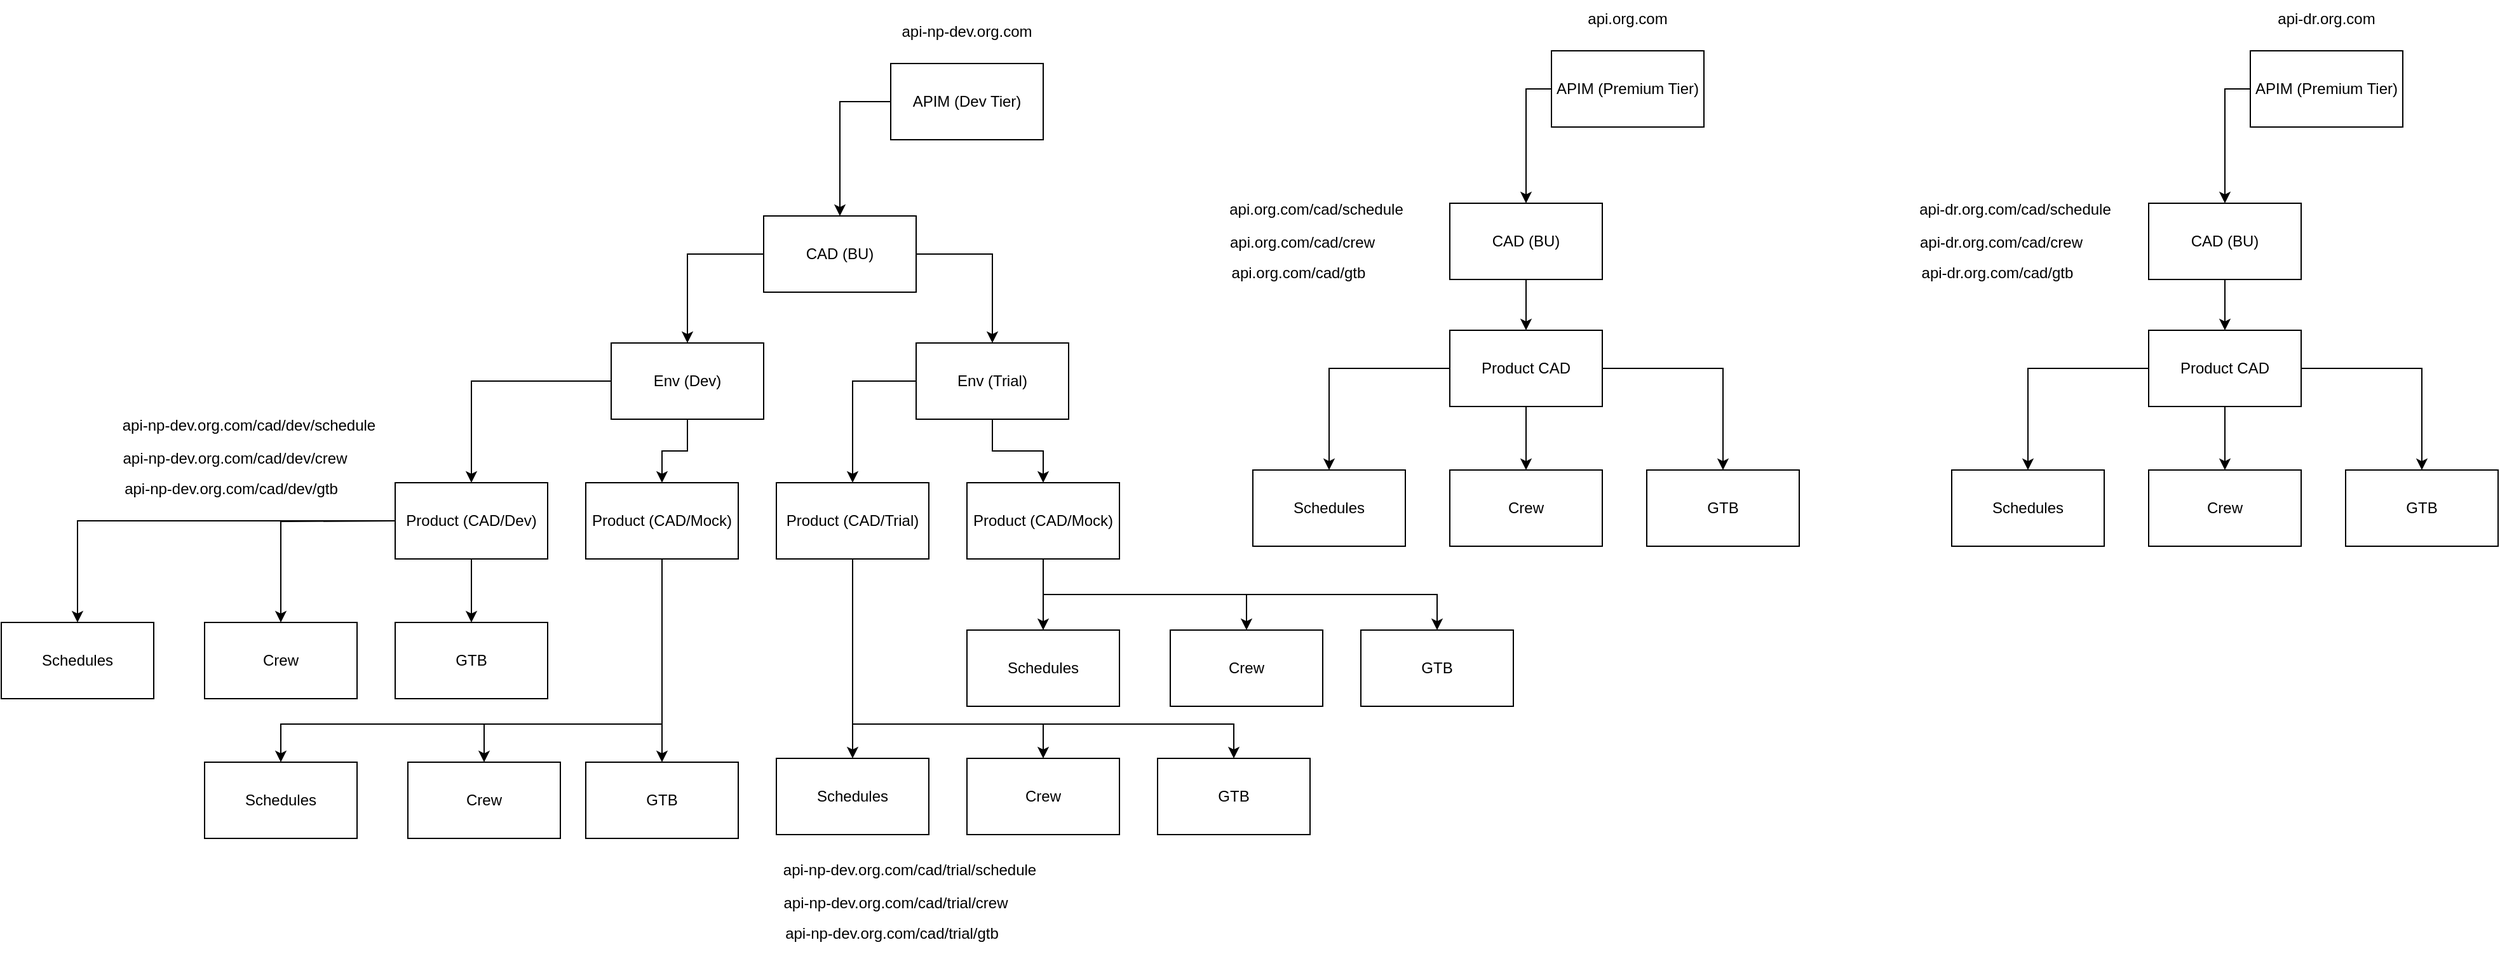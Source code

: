 <mxfile version="28.2.5">
  <diagram name="Page-1" id="3matBruSAcgj6_KvUqIw">
    <mxGraphModel dx="2117" dy="1147" grid="1" gridSize="10" guides="1" tooltips="1" connect="1" arrows="1" fold="1" page="1" pageScale="1" pageWidth="1100" pageHeight="850" math="0" shadow="0">
      <root>
        <mxCell id="0" />
        <mxCell id="1" parent="0" />
        <mxCell id="Lt6OHq9H0NEp2cN9ZZlA-36" style="edgeStyle=orthogonalEdgeStyle;rounded=0;orthogonalLoop=1;jettySize=auto;html=1;exitX=0;exitY=0.5;exitDx=0;exitDy=0;entryX=0.5;entryY=0;entryDx=0;entryDy=0;" edge="1" parent="1" source="Lt6OHq9H0NEp2cN9ZZlA-1" target="Lt6OHq9H0NEp2cN9ZZlA-2">
          <mxGeometry relative="1" as="geometry" />
        </mxCell>
        <mxCell id="Lt6OHq9H0NEp2cN9ZZlA-1" value="APIM (Dev Tier)" style="rounded=0;whiteSpace=wrap;html=1;" vertex="1" parent="1">
          <mxGeometry x="200" y="120" width="120" height="60" as="geometry" />
        </mxCell>
        <mxCell id="Lt6OHq9H0NEp2cN9ZZlA-37" style="edgeStyle=orthogonalEdgeStyle;rounded=0;orthogonalLoop=1;jettySize=auto;html=1;exitX=0;exitY=0.5;exitDx=0;exitDy=0;entryX=0.5;entryY=0;entryDx=0;entryDy=0;" edge="1" parent="1" source="Lt6OHq9H0NEp2cN9ZZlA-2" target="Lt6OHq9H0NEp2cN9ZZlA-3">
          <mxGeometry relative="1" as="geometry" />
        </mxCell>
        <mxCell id="Lt6OHq9H0NEp2cN9ZZlA-38" style="edgeStyle=orthogonalEdgeStyle;rounded=0;orthogonalLoop=1;jettySize=auto;html=1;exitX=1;exitY=0.5;exitDx=0;exitDy=0;entryX=0.5;entryY=0;entryDx=0;entryDy=0;" edge="1" parent="1" source="Lt6OHq9H0NEp2cN9ZZlA-2" target="Lt6OHq9H0NEp2cN9ZZlA-4">
          <mxGeometry relative="1" as="geometry" />
        </mxCell>
        <mxCell id="Lt6OHq9H0NEp2cN9ZZlA-2" value="CAD (BU)" style="rounded=0;whiteSpace=wrap;html=1;" vertex="1" parent="1">
          <mxGeometry x="100" y="240" width="120" height="60" as="geometry" />
        </mxCell>
        <mxCell id="Lt6OHq9H0NEp2cN9ZZlA-39" style="edgeStyle=orthogonalEdgeStyle;rounded=0;orthogonalLoop=1;jettySize=auto;html=1;exitX=0;exitY=0.5;exitDx=0;exitDy=0;entryX=0.5;entryY=0;entryDx=0;entryDy=0;" edge="1" parent="1" source="Lt6OHq9H0NEp2cN9ZZlA-3" target="Lt6OHq9H0NEp2cN9ZZlA-5">
          <mxGeometry relative="1" as="geometry" />
        </mxCell>
        <mxCell id="Lt6OHq9H0NEp2cN9ZZlA-40" style="edgeStyle=orthogonalEdgeStyle;rounded=0;orthogonalLoop=1;jettySize=auto;html=1;exitX=0.5;exitY=1;exitDx=0;exitDy=0;entryX=0.5;entryY=0;entryDx=0;entryDy=0;" edge="1" parent="1" source="Lt6OHq9H0NEp2cN9ZZlA-3" target="Lt6OHq9H0NEp2cN9ZZlA-6">
          <mxGeometry relative="1" as="geometry" />
        </mxCell>
        <mxCell id="Lt6OHq9H0NEp2cN9ZZlA-3" value="Env (Dev)" style="rounded=0;whiteSpace=wrap;html=1;" vertex="1" parent="1">
          <mxGeometry x="-20" y="340" width="120" height="60" as="geometry" />
        </mxCell>
        <mxCell id="Lt6OHq9H0NEp2cN9ZZlA-41" style="edgeStyle=orthogonalEdgeStyle;rounded=0;orthogonalLoop=1;jettySize=auto;html=1;exitX=0;exitY=0.5;exitDx=0;exitDy=0;entryX=0.5;entryY=0;entryDx=0;entryDy=0;" edge="1" parent="1" source="Lt6OHq9H0NEp2cN9ZZlA-4" target="Lt6OHq9H0NEp2cN9ZZlA-7">
          <mxGeometry relative="1" as="geometry" />
        </mxCell>
        <mxCell id="Lt6OHq9H0NEp2cN9ZZlA-42" style="edgeStyle=orthogonalEdgeStyle;rounded=0;orthogonalLoop=1;jettySize=auto;html=1;exitX=0.5;exitY=1;exitDx=0;exitDy=0;entryX=0.5;entryY=0;entryDx=0;entryDy=0;" edge="1" parent="1" source="Lt6OHq9H0NEp2cN9ZZlA-4" target="Lt6OHq9H0NEp2cN9ZZlA-11">
          <mxGeometry relative="1" as="geometry" />
        </mxCell>
        <mxCell id="Lt6OHq9H0NEp2cN9ZZlA-4" value="Env (Trial)" style="rounded=0;whiteSpace=wrap;html=1;" vertex="1" parent="1">
          <mxGeometry x="220" y="340" width="120" height="60" as="geometry" />
        </mxCell>
        <mxCell id="Lt6OHq9H0NEp2cN9ZZlA-43" style="edgeStyle=orthogonalEdgeStyle;rounded=0;orthogonalLoop=1;jettySize=auto;html=1;exitX=0;exitY=0.5;exitDx=0;exitDy=0;entryX=0.5;entryY=0;entryDx=0;entryDy=0;" edge="1" parent="1" source="Lt6OHq9H0NEp2cN9ZZlA-5" target="Lt6OHq9H0NEp2cN9ZZlA-15">
          <mxGeometry relative="1" as="geometry" />
        </mxCell>
        <mxCell id="Lt6OHq9H0NEp2cN9ZZlA-45" style="edgeStyle=orthogonalEdgeStyle;rounded=0;orthogonalLoop=1;jettySize=auto;html=1;exitX=0.5;exitY=1;exitDx=0;exitDy=0;entryX=0.5;entryY=0;entryDx=0;entryDy=0;" edge="1" parent="1" source="Lt6OHq9H0NEp2cN9ZZlA-5" target="Lt6OHq9H0NEp2cN9ZZlA-17">
          <mxGeometry relative="1" as="geometry" />
        </mxCell>
        <mxCell id="Lt6OHq9H0NEp2cN9ZZlA-5" value="Product (CAD/Dev)" style="rounded=0;whiteSpace=wrap;html=1;" vertex="1" parent="1">
          <mxGeometry x="-190" y="450" width="120" height="60" as="geometry" />
        </mxCell>
        <mxCell id="Lt6OHq9H0NEp2cN9ZZlA-46" style="edgeStyle=orthogonalEdgeStyle;rounded=0;orthogonalLoop=1;jettySize=auto;html=1;exitX=0.5;exitY=1;exitDx=0;exitDy=0;entryX=0.5;entryY=0;entryDx=0;entryDy=0;" edge="1" parent="1" source="Lt6OHq9H0NEp2cN9ZZlA-6" target="Lt6OHq9H0NEp2cN9ZZlA-18">
          <mxGeometry relative="1" as="geometry">
            <Array as="points">
              <mxPoint x="20" y="640" />
              <mxPoint x="-280" y="640" />
            </Array>
          </mxGeometry>
        </mxCell>
        <mxCell id="Lt6OHq9H0NEp2cN9ZZlA-48" style="edgeStyle=orthogonalEdgeStyle;rounded=0;orthogonalLoop=1;jettySize=auto;html=1;exitX=0.5;exitY=1;exitDx=0;exitDy=0;" edge="1" parent="1" source="Lt6OHq9H0NEp2cN9ZZlA-6" target="Lt6OHq9H0NEp2cN9ZZlA-19">
          <mxGeometry relative="1" as="geometry">
            <Array as="points">
              <mxPoint x="20" y="640" />
              <mxPoint x="-120" y="640" />
            </Array>
          </mxGeometry>
        </mxCell>
        <mxCell id="Lt6OHq9H0NEp2cN9ZZlA-49" style="edgeStyle=orthogonalEdgeStyle;rounded=0;orthogonalLoop=1;jettySize=auto;html=1;exitX=0.5;exitY=1;exitDx=0;exitDy=0;entryX=0.5;entryY=0;entryDx=0;entryDy=0;" edge="1" parent="1" source="Lt6OHq9H0NEp2cN9ZZlA-6" target="Lt6OHq9H0NEp2cN9ZZlA-20">
          <mxGeometry relative="1" as="geometry">
            <Array as="points">
              <mxPoint x="20" y="670" />
            </Array>
          </mxGeometry>
        </mxCell>
        <mxCell id="Lt6OHq9H0NEp2cN9ZZlA-6" value="Product (CAD/Mock)" style="rounded=0;whiteSpace=wrap;html=1;" vertex="1" parent="1">
          <mxGeometry x="-40" y="450" width="120" height="60" as="geometry" />
        </mxCell>
        <mxCell id="Lt6OHq9H0NEp2cN9ZZlA-53" style="edgeStyle=orthogonalEdgeStyle;rounded=0;orthogonalLoop=1;jettySize=auto;html=1;exitX=0.5;exitY=1;exitDx=0;exitDy=0;entryX=0.5;entryY=0;entryDx=0;entryDy=0;" edge="1" parent="1" source="Lt6OHq9H0NEp2cN9ZZlA-7" target="Lt6OHq9H0NEp2cN9ZZlA-30">
          <mxGeometry relative="1" as="geometry">
            <Array as="points">
              <mxPoint x="170" y="667" />
            </Array>
          </mxGeometry>
        </mxCell>
        <mxCell id="Lt6OHq9H0NEp2cN9ZZlA-54" style="edgeStyle=orthogonalEdgeStyle;rounded=0;orthogonalLoop=1;jettySize=auto;html=1;exitX=0.5;exitY=1;exitDx=0;exitDy=0;entryX=0.5;entryY=0;entryDx=0;entryDy=0;" edge="1" parent="1" source="Lt6OHq9H0NEp2cN9ZZlA-7" target="Lt6OHq9H0NEp2cN9ZZlA-31">
          <mxGeometry relative="1" as="geometry">
            <Array as="points">
              <mxPoint x="170" y="640" />
              <mxPoint x="320" y="640" />
            </Array>
          </mxGeometry>
        </mxCell>
        <mxCell id="Lt6OHq9H0NEp2cN9ZZlA-55" style="edgeStyle=orthogonalEdgeStyle;rounded=0;orthogonalLoop=1;jettySize=auto;html=1;exitX=0.75;exitY=1;exitDx=0;exitDy=0;entryX=0.5;entryY=0;entryDx=0;entryDy=0;" edge="1" parent="1" source="Lt6OHq9H0NEp2cN9ZZlA-7" target="Lt6OHq9H0NEp2cN9ZZlA-32">
          <mxGeometry relative="1" as="geometry">
            <Array as="points">
              <mxPoint x="170" y="510" />
              <mxPoint x="170" y="640" />
              <mxPoint x="470" y="640" />
            </Array>
          </mxGeometry>
        </mxCell>
        <mxCell id="Lt6OHq9H0NEp2cN9ZZlA-7" value="Product (CAD/Trial)" style="rounded=0;whiteSpace=wrap;html=1;" vertex="1" parent="1">
          <mxGeometry x="110" y="450" width="120" height="60" as="geometry" />
        </mxCell>
        <mxCell id="Lt6OHq9H0NEp2cN9ZZlA-50" style="edgeStyle=orthogonalEdgeStyle;rounded=0;orthogonalLoop=1;jettySize=auto;html=1;exitX=0.5;exitY=1;exitDx=0;exitDy=0;entryX=0.5;entryY=0;entryDx=0;entryDy=0;" edge="1" parent="1" source="Lt6OHq9H0NEp2cN9ZZlA-11" target="Lt6OHq9H0NEp2cN9ZZlA-35">
          <mxGeometry relative="1" as="geometry" />
        </mxCell>
        <mxCell id="Lt6OHq9H0NEp2cN9ZZlA-51" style="edgeStyle=orthogonalEdgeStyle;rounded=0;orthogonalLoop=1;jettySize=auto;html=1;exitX=0.5;exitY=1;exitDx=0;exitDy=0;entryX=0.5;entryY=0;entryDx=0;entryDy=0;" edge="1" parent="1" source="Lt6OHq9H0NEp2cN9ZZlA-11" target="Lt6OHq9H0NEp2cN9ZZlA-34">
          <mxGeometry relative="1" as="geometry" />
        </mxCell>
        <mxCell id="Lt6OHq9H0NEp2cN9ZZlA-52" style="edgeStyle=orthogonalEdgeStyle;rounded=0;orthogonalLoop=1;jettySize=auto;html=1;exitX=0.5;exitY=1;exitDx=0;exitDy=0;entryX=0.5;entryY=0;entryDx=0;entryDy=0;" edge="1" parent="1" source="Lt6OHq9H0NEp2cN9ZZlA-11" target="Lt6OHq9H0NEp2cN9ZZlA-33">
          <mxGeometry relative="1" as="geometry" />
        </mxCell>
        <mxCell id="Lt6OHq9H0NEp2cN9ZZlA-11" value="Product (CAD/Mock)" style="rounded=0;whiteSpace=wrap;html=1;" vertex="1" parent="1">
          <mxGeometry x="260" y="450" width="120" height="60" as="geometry" />
        </mxCell>
        <mxCell id="Lt6OHq9H0NEp2cN9ZZlA-56" style="edgeStyle=orthogonalEdgeStyle;rounded=0;orthogonalLoop=1;jettySize=auto;html=1;exitX=0;exitY=0.5;exitDx=0;exitDy=0;entryX=0.5;entryY=0;entryDx=0;entryDy=0;" edge="1" parent="1" source="Lt6OHq9H0NEp2cN9ZZlA-12" target="Lt6OHq9H0NEp2cN9ZZlA-13">
          <mxGeometry relative="1" as="geometry" />
        </mxCell>
        <mxCell id="Lt6OHq9H0NEp2cN9ZZlA-12" value="APIM (Premium Tier)" style="rounded=0;whiteSpace=wrap;html=1;" vertex="1" parent="1">
          <mxGeometry x="720" y="110" width="120" height="60" as="geometry" />
        </mxCell>
        <mxCell id="Lt6OHq9H0NEp2cN9ZZlA-57" style="edgeStyle=orthogonalEdgeStyle;rounded=0;orthogonalLoop=1;jettySize=auto;html=1;exitX=0.5;exitY=1;exitDx=0;exitDy=0;entryX=0.5;entryY=0;entryDx=0;entryDy=0;" edge="1" parent="1" source="Lt6OHq9H0NEp2cN9ZZlA-13" target="Lt6OHq9H0NEp2cN9ZZlA-14">
          <mxGeometry relative="1" as="geometry" />
        </mxCell>
        <mxCell id="Lt6OHq9H0NEp2cN9ZZlA-13" value="CAD (BU)" style="rounded=0;whiteSpace=wrap;html=1;" vertex="1" parent="1">
          <mxGeometry x="640" y="230" width="120" height="60" as="geometry" />
        </mxCell>
        <mxCell id="Lt6OHq9H0NEp2cN9ZZlA-58" style="edgeStyle=orthogonalEdgeStyle;rounded=0;orthogonalLoop=1;jettySize=auto;html=1;exitX=0;exitY=0.5;exitDx=0;exitDy=0;entryX=0.5;entryY=0;entryDx=0;entryDy=0;" edge="1" parent="1" source="Lt6OHq9H0NEp2cN9ZZlA-14" target="Lt6OHq9H0NEp2cN9ZZlA-27">
          <mxGeometry relative="1" as="geometry" />
        </mxCell>
        <mxCell id="Lt6OHq9H0NEp2cN9ZZlA-59" style="edgeStyle=orthogonalEdgeStyle;rounded=0;orthogonalLoop=1;jettySize=auto;html=1;exitX=0.5;exitY=1;exitDx=0;exitDy=0;entryX=0.5;entryY=0;entryDx=0;entryDy=0;" edge="1" parent="1" source="Lt6OHq9H0NEp2cN9ZZlA-14" target="Lt6OHq9H0NEp2cN9ZZlA-28">
          <mxGeometry relative="1" as="geometry" />
        </mxCell>
        <mxCell id="Lt6OHq9H0NEp2cN9ZZlA-60" style="edgeStyle=orthogonalEdgeStyle;rounded=0;orthogonalLoop=1;jettySize=auto;html=1;exitX=1;exitY=0.5;exitDx=0;exitDy=0;entryX=0.5;entryY=0;entryDx=0;entryDy=0;" edge="1" parent="1" source="Lt6OHq9H0NEp2cN9ZZlA-14" target="Lt6OHq9H0NEp2cN9ZZlA-29">
          <mxGeometry relative="1" as="geometry" />
        </mxCell>
        <mxCell id="Lt6OHq9H0NEp2cN9ZZlA-14" value="Product CAD" style="rounded=0;whiteSpace=wrap;html=1;" vertex="1" parent="1">
          <mxGeometry x="640" y="330" width="120" height="60" as="geometry" />
        </mxCell>
        <mxCell id="Lt6OHq9H0NEp2cN9ZZlA-15" value="Schedules" style="rounded=0;whiteSpace=wrap;html=1;" vertex="1" parent="1">
          <mxGeometry x="-500" y="560" width="120" height="60" as="geometry" />
        </mxCell>
        <mxCell id="Lt6OHq9H0NEp2cN9ZZlA-44" style="edgeStyle=orthogonalEdgeStyle;rounded=0;orthogonalLoop=1;jettySize=auto;html=1;exitX=0.5;exitY=0;exitDx=0;exitDy=0;entryX=0.5;entryY=0;entryDx=0;entryDy=0;" edge="1" parent="1" target="Lt6OHq9H0NEp2cN9ZZlA-16">
          <mxGeometry relative="1" as="geometry">
            <mxPoint x="-190" y="480" as="sourcePoint" />
          </mxGeometry>
        </mxCell>
        <mxCell id="Lt6OHq9H0NEp2cN9ZZlA-16" value="Crew" style="rounded=0;whiteSpace=wrap;html=1;" vertex="1" parent="1">
          <mxGeometry x="-340" y="560" width="120" height="60" as="geometry" />
        </mxCell>
        <mxCell id="Lt6OHq9H0NEp2cN9ZZlA-17" value="GTB" style="rounded=0;whiteSpace=wrap;html=1;" vertex="1" parent="1">
          <mxGeometry x="-190" y="560" width="120" height="60" as="geometry" />
        </mxCell>
        <mxCell id="Lt6OHq9H0NEp2cN9ZZlA-18" value="Schedules" style="rounded=0;whiteSpace=wrap;html=1;" vertex="1" parent="1">
          <mxGeometry x="-340" y="670" width="120" height="60" as="geometry" />
        </mxCell>
        <mxCell id="Lt6OHq9H0NEp2cN9ZZlA-19" value="Crew" style="rounded=0;whiteSpace=wrap;html=1;" vertex="1" parent="1">
          <mxGeometry x="-180" y="670" width="120" height="60" as="geometry" />
        </mxCell>
        <mxCell id="Lt6OHq9H0NEp2cN9ZZlA-20" value="GTB" style="rounded=0;whiteSpace=wrap;html=1;" vertex="1" parent="1">
          <mxGeometry x="-40" y="670" width="120" height="60" as="geometry" />
        </mxCell>
        <mxCell id="Lt6OHq9H0NEp2cN9ZZlA-27" value="Schedules" style="rounded=0;whiteSpace=wrap;html=1;" vertex="1" parent="1">
          <mxGeometry x="485" y="440" width="120" height="60" as="geometry" />
        </mxCell>
        <mxCell id="Lt6OHq9H0NEp2cN9ZZlA-28" value="Crew" style="rounded=0;whiteSpace=wrap;html=1;" vertex="1" parent="1">
          <mxGeometry x="640" y="440" width="120" height="60" as="geometry" />
        </mxCell>
        <mxCell id="Lt6OHq9H0NEp2cN9ZZlA-29" value="GTB" style="rounded=0;whiteSpace=wrap;html=1;" vertex="1" parent="1">
          <mxGeometry x="795" y="440" width="120" height="60" as="geometry" />
        </mxCell>
        <mxCell id="Lt6OHq9H0NEp2cN9ZZlA-30" value="Schedules" style="rounded=0;whiteSpace=wrap;html=1;" vertex="1" parent="1">
          <mxGeometry x="110" y="667" width="120" height="60" as="geometry" />
        </mxCell>
        <mxCell id="Lt6OHq9H0NEp2cN9ZZlA-31" value="Crew" style="rounded=0;whiteSpace=wrap;html=1;" vertex="1" parent="1">
          <mxGeometry x="260" y="667" width="120" height="60" as="geometry" />
        </mxCell>
        <mxCell id="Lt6OHq9H0NEp2cN9ZZlA-32" value="GTB" style="rounded=0;whiteSpace=wrap;html=1;" vertex="1" parent="1">
          <mxGeometry x="410" y="667" width="120" height="60" as="geometry" />
        </mxCell>
        <mxCell id="Lt6OHq9H0NEp2cN9ZZlA-33" value="Schedules" style="rounded=0;whiteSpace=wrap;html=1;" vertex="1" parent="1">
          <mxGeometry x="260" y="566" width="120" height="60" as="geometry" />
        </mxCell>
        <mxCell id="Lt6OHq9H0NEp2cN9ZZlA-34" value="Crew" style="rounded=0;whiteSpace=wrap;html=1;" vertex="1" parent="1">
          <mxGeometry x="420" y="566" width="120" height="60" as="geometry" />
        </mxCell>
        <mxCell id="Lt6OHq9H0NEp2cN9ZZlA-35" value="GTB" style="rounded=0;whiteSpace=wrap;html=1;" vertex="1" parent="1">
          <mxGeometry x="570" y="566" width="120" height="60" as="geometry" />
        </mxCell>
        <mxCell id="Lt6OHq9H0NEp2cN9ZZlA-63" value="api-np-dev.org.com" style="text;html=1;align=center;verticalAlign=middle;whiteSpace=wrap;rounded=0;" vertex="1" parent="1">
          <mxGeometry x="200" y="80" width="120" height="30" as="geometry" />
        </mxCell>
        <mxCell id="Lt6OHq9H0NEp2cN9ZZlA-64" value="api-np-dev.org.com/cad/dev/schedule" style="text;html=1;align=center;verticalAlign=middle;whiteSpace=wrap;rounded=0;" vertex="1" parent="1">
          <mxGeometry x="-410" y="390" width="210" height="30" as="geometry" />
        </mxCell>
        <mxCell id="Lt6OHq9H0NEp2cN9ZZlA-65" value="api-np-dev.org.com/cad/dev/crew" style="text;html=1;align=center;verticalAlign=middle;whiteSpace=wrap;rounded=0;" vertex="1" parent="1">
          <mxGeometry x="-406" y="416" width="180" height="30" as="geometry" />
        </mxCell>
        <mxCell id="Lt6OHq9H0NEp2cN9ZZlA-66" value="api-np-dev.org.com/cad/dev/gtb" style="text;html=1;align=center;verticalAlign=middle;whiteSpace=wrap;rounded=0;" vertex="1" parent="1">
          <mxGeometry x="-409" y="440" width="180" height="30" as="geometry" />
        </mxCell>
        <mxCell id="Lt6OHq9H0NEp2cN9ZZlA-67" value="api.org.com/cad/schedule" style="text;html=1;align=center;verticalAlign=middle;whiteSpace=wrap;rounded=0;" vertex="1" parent="1">
          <mxGeometry x="430" y="220" width="210" height="30" as="geometry" />
        </mxCell>
        <mxCell id="Lt6OHq9H0NEp2cN9ZZlA-68" value="api.org.com/cad/crew" style="text;html=1;align=center;verticalAlign=middle;whiteSpace=wrap;rounded=0;" vertex="1" parent="1">
          <mxGeometry x="434" y="246" width="180" height="30" as="geometry" />
        </mxCell>
        <mxCell id="Lt6OHq9H0NEp2cN9ZZlA-69" value="api.org.com/cad/gtb" style="text;html=1;align=center;verticalAlign=middle;whiteSpace=wrap;rounded=0;" vertex="1" parent="1">
          <mxGeometry x="431" y="270" width="180" height="30" as="geometry" />
        </mxCell>
        <mxCell id="Lt6OHq9H0NEp2cN9ZZlA-70" value="api-np-dev.org.com/cad/trial/schedule" style="text;html=1;align=center;verticalAlign=middle;whiteSpace=wrap;rounded=0;" vertex="1" parent="1">
          <mxGeometry x="110" y="740" width="210" height="30" as="geometry" />
        </mxCell>
        <mxCell id="Lt6OHq9H0NEp2cN9ZZlA-71" value="api-np-dev.org.com/cad/trial/crew" style="text;html=1;align=center;verticalAlign=middle;whiteSpace=wrap;rounded=0;" vertex="1" parent="1">
          <mxGeometry x="114" y="766" width="180" height="30" as="geometry" />
        </mxCell>
        <mxCell id="Lt6OHq9H0NEp2cN9ZZlA-72" value="api-np-dev.org.com/cad/trial/gtb" style="text;html=1;align=center;verticalAlign=middle;whiteSpace=wrap;rounded=0;" vertex="1" parent="1">
          <mxGeometry x="111" y="790" width="180" height="30" as="geometry" />
        </mxCell>
        <mxCell id="Lt6OHq9H0NEp2cN9ZZlA-73" value="api.org.com" style="text;html=1;align=center;verticalAlign=middle;whiteSpace=wrap;rounded=0;" vertex="1" parent="1">
          <mxGeometry x="720" y="70" width="120" height="30" as="geometry" />
        </mxCell>
        <mxCell id="Lt6OHq9H0NEp2cN9ZZlA-74" style="edgeStyle=orthogonalEdgeStyle;rounded=0;orthogonalLoop=1;jettySize=auto;html=1;exitX=0;exitY=0.5;exitDx=0;exitDy=0;entryX=0.5;entryY=0;entryDx=0;entryDy=0;" edge="1" parent="1" source="Lt6OHq9H0NEp2cN9ZZlA-75" target="Lt6OHq9H0NEp2cN9ZZlA-77">
          <mxGeometry relative="1" as="geometry" />
        </mxCell>
        <mxCell id="Lt6OHq9H0NEp2cN9ZZlA-75" value="APIM (Premium Tier)" style="rounded=0;whiteSpace=wrap;html=1;" vertex="1" parent="1">
          <mxGeometry x="1270" y="110" width="120" height="60" as="geometry" />
        </mxCell>
        <mxCell id="Lt6OHq9H0NEp2cN9ZZlA-76" style="edgeStyle=orthogonalEdgeStyle;rounded=0;orthogonalLoop=1;jettySize=auto;html=1;exitX=0.5;exitY=1;exitDx=0;exitDy=0;entryX=0.5;entryY=0;entryDx=0;entryDy=0;" edge="1" parent="1" source="Lt6OHq9H0NEp2cN9ZZlA-77" target="Lt6OHq9H0NEp2cN9ZZlA-81">
          <mxGeometry relative="1" as="geometry" />
        </mxCell>
        <mxCell id="Lt6OHq9H0NEp2cN9ZZlA-77" value="CAD (BU)" style="rounded=0;whiteSpace=wrap;html=1;" vertex="1" parent="1">
          <mxGeometry x="1190" y="230" width="120" height="60" as="geometry" />
        </mxCell>
        <mxCell id="Lt6OHq9H0NEp2cN9ZZlA-78" style="edgeStyle=orthogonalEdgeStyle;rounded=0;orthogonalLoop=1;jettySize=auto;html=1;exitX=0;exitY=0.5;exitDx=0;exitDy=0;entryX=0.5;entryY=0;entryDx=0;entryDy=0;" edge="1" parent="1" source="Lt6OHq9H0NEp2cN9ZZlA-81" target="Lt6OHq9H0NEp2cN9ZZlA-82">
          <mxGeometry relative="1" as="geometry" />
        </mxCell>
        <mxCell id="Lt6OHq9H0NEp2cN9ZZlA-79" style="edgeStyle=orthogonalEdgeStyle;rounded=0;orthogonalLoop=1;jettySize=auto;html=1;exitX=0.5;exitY=1;exitDx=0;exitDy=0;entryX=0.5;entryY=0;entryDx=0;entryDy=0;" edge="1" parent="1" source="Lt6OHq9H0NEp2cN9ZZlA-81" target="Lt6OHq9H0NEp2cN9ZZlA-83">
          <mxGeometry relative="1" as="geometry" />
        </mxCell>
        <mxCell id="Lt6OHq9H0NEp2cN9ZZlA-80" style="edgeStyle=orthogonalEdgeStyle;rounded=0;orthogonalLoop=1;jettySize=auto;html=1;exitX=1;exitY=0.5;exitDx=0;exitDy=0;entryX=0.5;entryY=0;entryDx=0;entryDy=0;" edge="1" parent="1" source="Lt6OHq9H0NEp2cN9ZZlA-81" target="Lt6OHq9H0NEp2cN9ZZlA-84">
          <mxGeometry relative="1" as="geometry" />
        </mxCell>
        <mxCell id="Lt6OHq9H0NEp2cN9ZZlA-81" value="Product CAD" style="rounded=0;whiteSpace=wrap;html=1;" vertex="1" parent="1">
          <mxGeometry x="1190" y="330" width="120" height="60" as="geometry" />
        </mxCell>
        <mxCell id="Lt6OHq9H0NEp2cN9ZZlA-82" value="Schedules" style="rounded=0;whiteSpace=wrap;html=1;" vertex="1" parent="1">
          <mxGeometry x="1035" y="440" width="120" height="60" as="geometry" />
        </mxCell>
        <mxCell id="Lt6OHq9H0NEp2cN9ZZlA-83" value="Crew" style="rounded=0;whiteSpace=wrap;html=1;" vertex="1" parent="1">
          <mxGeometry x="1190" y="440" width="120" height="60" as="geometry" />
        </mxCell>
        <mxCell id="Lt6OHq9H0NEp2cN9ZZlA-84" value="GTB" style="rounded=0;whiteSpace=wrap;html=1;" vertex="1" parent="1">
          <mxGeometry x="1345" y="440" width="120" height="60" as="geometry" />
        </mxCell>
        <mxCell id="Lt6OHq9H0NEp2cN9ZZlA-85" value="api-dr.org.com/cad/schedule" style="text;html=1;align=center;verticalAlign=middle;whiteSpace=wrap;rounded=0;" vertex="1" parent="1">
          <mxGeometry x="980" y="220" width="210" height="30" as="geometry" />
        </mxCell>
        <mxCell id="Lt6OHq9H0NEp2cN9ZZlA-86" value="api-dr.org.com/cad/crew" style="text;html=1;align=center;verticalAlign=middle;whiteSpace=wrap;rounded=0;" vertex="1" parent="1">
          <mxGeometry x="984" y="246" width="180" height="30" as="geometry" />
        </mxCell>
        <mxCell id="Lt6OHq9H0NEp2cN9ZZlA-87" value="api-dr.org.com/cad/gtb" style="text;html=1;align=center;verticalAlign=middle;whiteSpace=wrap;rounded=0;" vertex="1" parent="1">
          <mxGeometry x="981" y="270" width="180" height="30" as="geometry" />
        </mxCell>
        <mxCell id="Lt6OHq9H0NEp2cN9ZZlA-88" value="api-dr.org.com" style="text;html=1;align=center;verticalAlign=middle;whiteSpace=wrap;rounded=0;" vertex="1" parent="1">
          <mxGeometry x="1270" y="70" width="120" height="30" as="geometry" />
        </mxCell>
      </root>
    </mxGraphModel>
  </diagram>
</mxfile>
